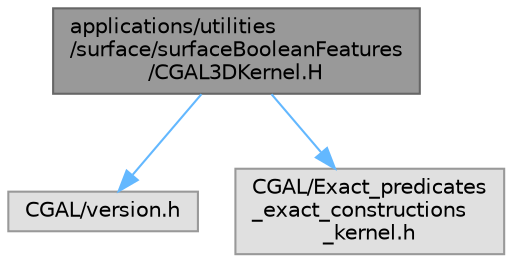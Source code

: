 digraph "applications/utilities/surface/surfaceBooleanFeatures/CGAL3DKernel.H"
{
 // LATEX_PDF_SIZE
  bgcolor="transparent";
  edge [fontname=Helvetica,fontsize=10,labelfontname=Helvetica,labelfontsize=10];
  node [fontname=Helvetica,fontsize=10,shape=box,height=0.2,width=0.4];
  Node1 [id="Node000001",label="applications/utilities\l/surface/surfaceBooleanFeatures\l/CGAL3DKernel.H",height=0.2,width=0.4,color="gray40", fillcolor="grey60", style="filled", fontcolor="black",tooltip="A typedef for selecting inexact (faster) or exact (slower) 3D model."];
  Node1 -> Node2 [id="edge1_Node000001_Node000002",color="steelblue1",style="solid",tooltip=" "];
  Node2 [id="Node000002",label="CGAL/version.h",height=0.2,width=0.4,color="grey60", fillcolor="#E0E0E0", style="filled",tooltip=" "];
  Node1 -> Node3 [id="edge2_Node000001_Node000003",color="steelblue1",style="solid",tooltip=" "];
  Node3 [id="Node000003",label="CGAL/Exact_predicates\l_exact_constructions\l_kernel.h",height=0.2,width=0.4,color="grey60", fillcolor="#E0E0E0", style="filled",tooltip=" "];
}
